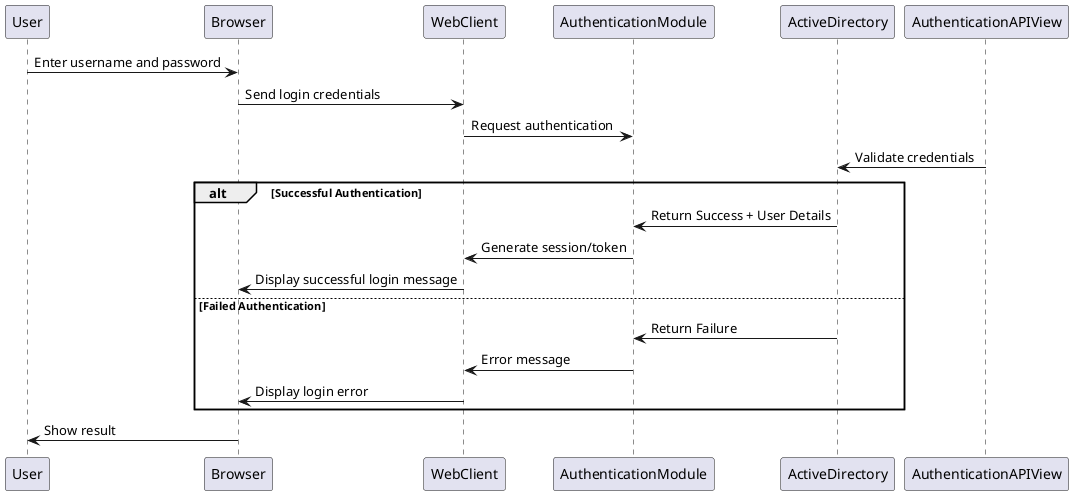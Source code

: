 @startuml
participant User
participant Browser
participant WebClient
participant AuthenticationModule
participant ActiveDirectory

User -> Browser : Enter username and password
Browser -> WebClient : Send login credentials
WebClient -> AuthenticationModule : Request authentication
AuthenticationAPIView -> ActiveDirectory : Validate credentials
alt Successful Authentication
    ActiveDirectory -> AuthenticationModule : Return Success + User Details
    AuthenticationModule -> WebClient : Generate session/token
    WebClient -> Browser : Display successful login message
else Failed Authentication
    ActiveDirectory -> AuthenticationModule : Return Failure
    AuthenticationModule -> WebClient : Error message
    WebClient -> Browser : Display login error
end
Browser -> User : Show result
@enduml
